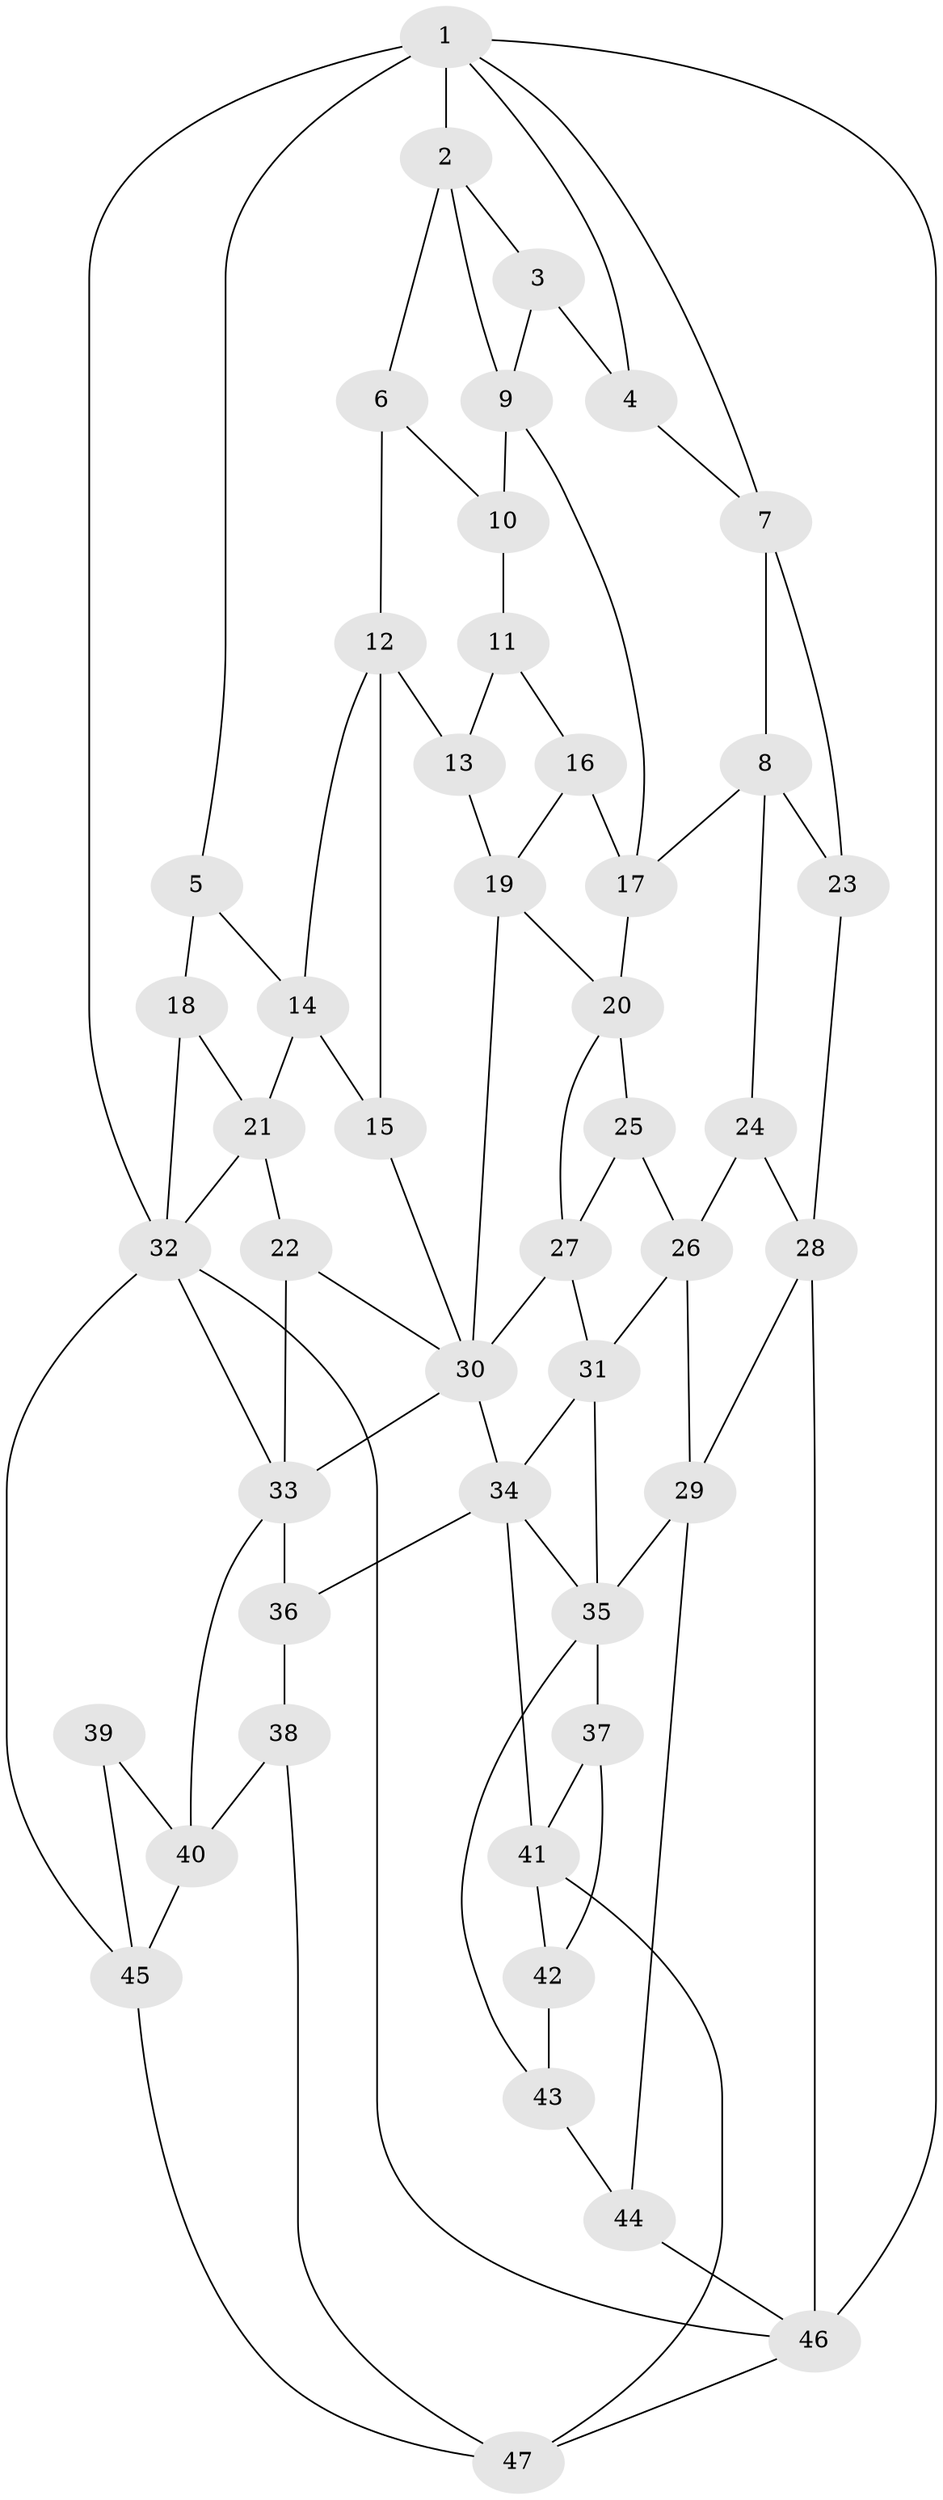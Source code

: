 // original degree distribution, {3: 0.031914893617021274, 4: 0.23404255319148937, 6: 0.23404255319148937, 5: 0.5}
// Generated by graph-tools (version 1.1) at 2025/27/03/09/25 03:27:14]
// undirected, 47 vertices, 88 edges
graph export_dot {
graph [start="1"]
  node [color=gray90,style=filled];
  1;
  2;
  3;
  4;
  5;
  6;
  7;
  8;
  9;
  10;
  11;
  12;
  13;
  14;
  15;
  16;
  17;
  18;
  19;
  20;
  21;
  22;
  23;
  24;
  25;
  26;
  27;
  28;
  29;
  30;
  31;
  32;
  33;
  34;
  35;
  36;
  37;
  38;
  39;
  40;
  41;
  42;
  43;
  44;
  45;
  46;
  47;
  1 -- 2 [weight=1.0];
  1 -- 4 [weight=1.0];
  1 -- 5 [weight=1.0];
  1 -- 7 [weight=1.0];
  1 -- 32 [weight=2.0];
  1 -- 46 [weight=1.0];
  2 -- 3 [weight=1.0];
  2 -- 6 [weight=1.0];
  2 -- 9 [weight=1.0];
  3 -- 4 [weight=1.0];
  3 -- 9 [weight=1.0];
  4 -- 7 [weight=1.0];
  5 -- 14 [weight=1.0];
  5 -- 18 [weight=2.0];
  6 -- 10 [weight=1.0];
  6 -- 12 [weight=1.0];
  7 -- 8 [weight=1.0];
  7 -- 23 [weight=1.0];
  8 -- 17 [weight=1.0];
  8 -- 23 [weight=1.0];
  8 -- 24 [weight=1.0];
  9 -- 10 [weight=1.0];
  9 -- 17 [weight=1.0];
  10 -- 11 [weight=2.0];
  11 -- 13 [weight=1.0];
  11 -- 16 [weight=1.0];
  12 -- 13 [weight=1.0];
  12 -- 14 [weight=1.0];
  12 -- 15 [weight=1.0];
  13 -- 19 [weight=1.0];
  14 -- 15 [weight=1.0];
  14 -- 21 [weight=1.0];
  15 -- 30 [weight=1.0];
  16 -- 17 [weight=1.0];
  16 -- 19 [weight=1.0];
  17 -- 20 [weight=1.0];
  18 -- 21 [weight=1.0];
  18 -- 32 [weight=1.0];
  19 -- 20 [weight=1.0];
  19 -- 30 [weight=1.0];
  20 -- 25 [weight=1.0];
  20 -- 27 [weight=1.0];
  21 -- 22 [weight=1.0];
  21 -- 32 [weight=1.0];
  22 -- 30 [weight=1.0];
  22 -- 33 [weight=1.0];
  23 -- 28 [weight=1.0];
  24 -- 26 [weight=1.0];
  24 -- 28 [weight=1.0];
  25 -- 26 [weight=1.0];
  25 -- 27 [weight=1.0];
  26 -- 29 [weight=1.0];
  26 -- 31 [weight=1.0];
  27 -- 30 [weight=1.0];
  27 -- 31 [weight=1.0];
  28 -- 29 [weight=1.0];
  28 -- 46 [weight=1.0];
  29 -- 35 [weight=1.0];
  29 -- 44 [weight=1.0];
  30 -- 33 [weight=1.0];
  30 -- 34 [weight=1.0];
  31 -- 34 [weight=1.0];
  31 -- 35 [weight=2.0];
  32 -- 33 [weight=1.0];
  32 -- 45 [weight=1.0];
  32 -- 46 [weight=1.0];
  33 -- 36 [weight=1.0];
  33 -- 40 [weight=1.0];
  34 -- 35 [weight=1.0];
  34 -- 36 [weight=1.0];
  34 -- 41 [weight=1.0];
  35 -- 37 [weight=1.0];
  35 -- 43 [weight=1.0];
  36 -- 38 [weight=2.0];
  37 -- 41 [weight=1.0];
  37 -- 42 [weight=1.0];
  38 -- 40 [weight=1.0];
  38 -- 47 [weight=1.0];
  39 -- 40 [weight=1.0];
  39 -- 45 [weight=1.0];
  40 -- 45 [weight=1.0];
  41 -- 42 [weight=1.0];
  41 -- 47 [weight=1.0];
  42 -- 43 [weight=2.0];
  43 -- 44 [weight=1.0];
  44 -- 46 [weight=1.0];
  45 -- 47 [weight=1.0];
  46 -- 47 [weight=1.0];
}
